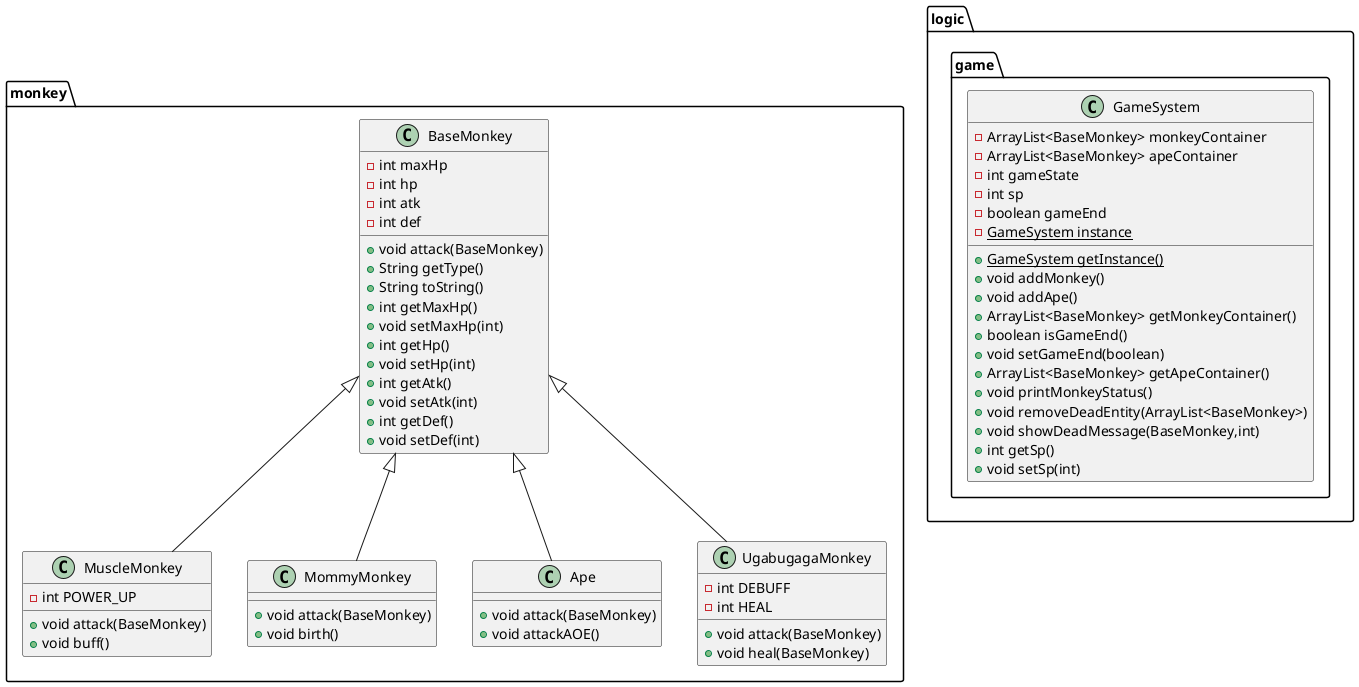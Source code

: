 @startuml
class monkey.MuscleMonkey {
- int POWER_UP
+ void attack(BaseMonkey)
+ void buff()
}
class logic.game.GameSystem {
- ArrayList<BaseMonkey> monkeyContainer
- ArrayList<BaseMonkey> apeContainer
- int gameState
- int sp
- boolean gameEnd
- {static} GameSystem instance
+ {static} GameSystem getInstance()
+ void addMonkey()
+ void addApe()
+ ArrayList<BaseMonkey> getMonkeyContainer()
+ boolean isGameEnd()
+ void setGameEnd(boolean)
+ ArrayList<BaseMonkey> getApeContainer()
+ void printMonkeyStatus()
+ void removeDeadEntity(ArrayList<BaseMonkey>)
+ void showDeadMessage(BaseMonkey,int)
+ int getSp()
+ void setSp(int)
}
class monkey.MommyMonkey {
+ void attack(BaseMonkey)
+ void birth()
}
class monkey.Ape {
+ void attack(BaseMonkey)
+ void attackAOE()
}
class monkey.BaseMonkey {
- int maxHp
- int hp
- int atk
- int def
+ void attack(BaseMonkey)
+ String getType()
+ String toString()
+ int getMaxHp()
+ void setMaxHp(int)
+ int getHp()
+ void setHp(int)
+ int getAtk()
+ void setAtk(int)
+ int getDef()
+ void setDef(int)
}
class monkey.UgabugagaMonkey {
- int DEBUFF
- int HEAL
+ void attack(BaseMonkey)
+ void heal(BaseMonkey)
}


monkey.BaseMonkey <|-- monkey.MuscleMonkey
monkey.BaseMonkey <|-- monkey.MommyMonkey
monkey.BaseMonkey <|-- monkey.Ape
monkey.BaseMonkey <|-- monkey.UgabugagaMonkey
@enduml